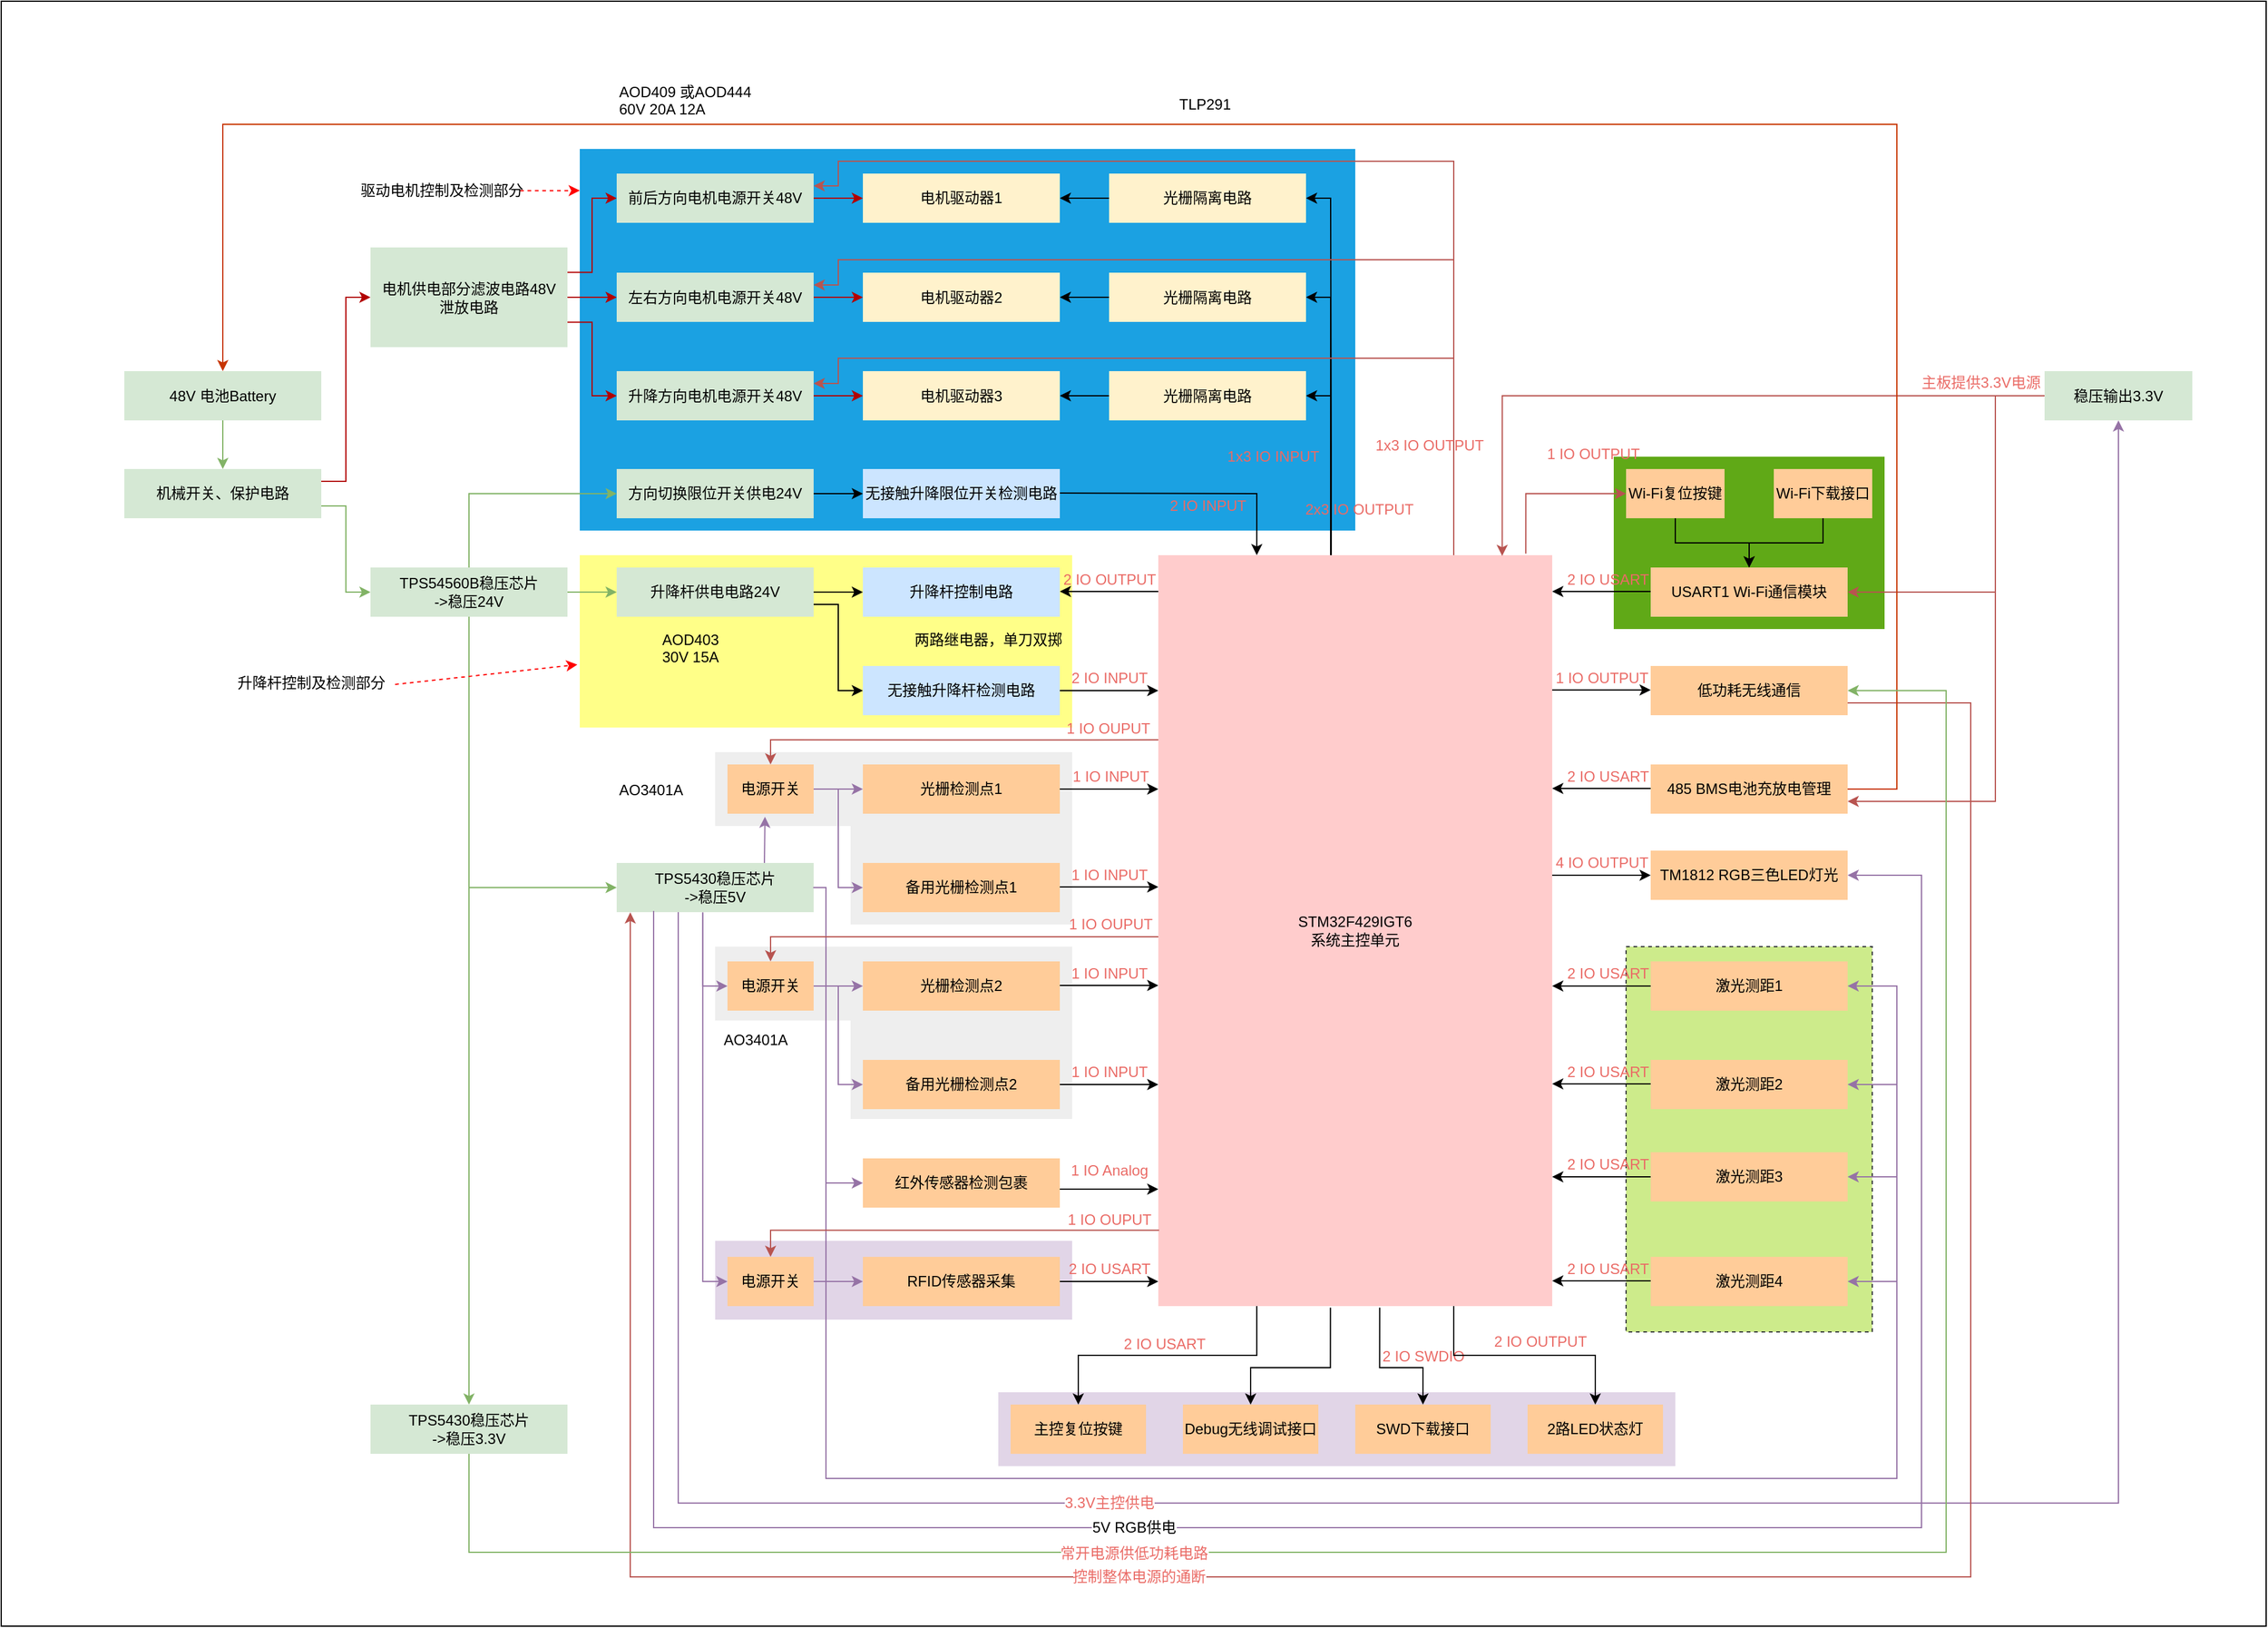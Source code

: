 <mxfile version="12.0.2" type="github" pages="1"><diagram id="swLJGi5v2HPjv_KgUqqM" name="第 1 页"><mxGraphModel dx="705" dy="398" grid="1" gridSize="10" guides="1" tooltips="1" connect="1" arrows="1" fold="1" page="1" pageScale="1" pageWidth="1169" pageHeight="827" math="0" shadow="0"><root><mxCell id="0"/><mxCell id="1" parent="0"/><mxCell id="vf1QiRnuAGm-zRcxdBqG-1" value="" style="rounded=0;whiteSpace=wrap;html=1;fillColor=none;" parent="1" vertex="1"><mxGeometry x="240" y="200" width="1840" height="1320" as="geometry"/></mxCell><mxCell id="vAtyXtitnbN9AJRjqvqJ-345" value="" style="rounded=0;whiteSpace=wrap;html=1;shadow=0;fillColor=#60a917;strokeColor=none;fontColor=#ffffff;" parent="1" vertex="1"><mxGeometry x="1550" y="570" width="220" height="140" as="geometry"/></mxCell><mxCell id="vAtyXtitnbN9AJRjqvqJ-344" value="" style="rounded=0;whiteSpace=wrap;html=1;strokeColor=none;strokeWidth=1;fillColor=#e1d5e7;align=left;noLabel=1;dashed=1;" parent="1" vertex="1"><mxGeometry x="820" y="1207" width="290" height="64" as="geometry"/></mxCell><mxCell id="vAtyXtitnbN9AJRjqvqJ-342" value="" style="rounded=0;whiteSpace=wrap;html=1;strokeColor=none;strokeWidth=1;fillColor=#eeeeee;align=left;noLabel=1;dashed=1;" parent="1" vertex="1"><mxGeometry x="820" y="968" width="180" height="60" as="geometry"/></mxCell><mxCell id="vAtyXtitnbN9AJRjqvqJ-343" value="" style="rounded=0;whiteSpace=wrap;html=1;strokeColor=none;strokeWidth=1;fillColor=#eeeeee;align=left;noLabel=1;dashed=1;" parent="1" vertex="1"><mxGeometry x="930" y="968" width="180" height="140" as="geometry"/></mxCell><mxCell id="vAtyXtitnbN9AJRjqvqJ-341" value="" style="rounded=0;whiteSpace=wrap;html=1;strokeColor=none;strokeWidth=1;fillColor=#eeeeee;align=left;noLabel=1;dashed=1;" parent="1" vertex="1"><mxGeometry x="820" y="810" width="180" height="60" as="geometry"/></mxCell><mxCell id="vAtyXtitnbN9AJRjqvqJ-336" value="" style="rounded=0;whiteSpace=wrap;html=1;strokeColor=none;strokeWidth=1;fillColor=#e1d5e7;align=left;noLabel=1;dashed=1;" parent="1" vertex="1"><mxGeometry x="1050" y="1330" width="550" height="60" as="geometry"/></mxCell><mxCell id="vAtyXtitnbN9AJRjqvqJ-335" value="" style="rounded=0;whiteSpace=wrap;html=1;strokeColor=none;strokeWidth=1;fillColor=#eeeeee;align=left;noLabel=1;dashed=1;" parent="1" vertex="1"><mxGeometry x="930" y="810" width="180" height="140" as="geometry"/></mxCell><mxCell id="vAtyXtitnbN9AJRjqvqJ-334" value="" style="rounded=0;whiteSpace=wrap;html=1;strokeColor=#36393d;strokeWidth=1;fillColor=#cdeb8b;align=left;noLabel=1;dashed=1;" parent="1" vertex="1"><mxGeometry x="1560" y="968" width="200" height="313" as="geometry"/></mxCell><mxCell id="vAtyXtitnbN9AJRjqvqJ-220" value="" style="rounded=0;whiteSpace=wrap;html=1;dashed=1;strokeColor=none;strokeWidth=1;fillColor=#1ba1e2;align=left;fontColor=#ffffff;" parent="1" vertex="1"><mxGeometry x="710" y="320" width="630" height="310" as="geometry"/></mxCell><mxCell id="vAtyXtitnbN9AJRjqvqJ-217" value="" style="rounded=0;whiteSpace=wrap;html=1;strokeColor=none;strokeWidth=1;fillColor=#ffff88;align=left;noLabel=1;dashed=1;" parent="1" vertex="1"><mxGeometry x="710" y="650" width="400" height="140" as="geometry"/></mxCell><mxCell id="vAtyXtitnbN9AJRjqvqJ-133" value="" style="edgeStyle=orthogonalEdgeStyle;rounded=0;orthogonalLoop=1;jettySize=auto;html=1;exitX=0.5;exitY=0;exitDx=0;exitDy=0;fillColor=#d5e8d4;strokeColor=#82b366;" parent="1" source="vAtyXtitnbN9AJRjqvqJ-2" target="vAtyXtitnbN9AJRjqvqJ-128" edge="1"><mxGeometry relative="1" as="geometry"><Array as="points"><mxPoint x="620" y="600"/></Array></mxGeometry></mxCell><mxCell id="vAtyXtitnbN9AJRjqvqJ-144" style="edgeStyle=orthogonalEdgeStyle;rounded=0;orthogonalLoop=1;jettySize=auto;html=1;exitX=0.5;exitY=1;exitDx=0;exitDy=0;entryX=0;entryY=0.5;entryDx=0;entryDy=0;fillColor=#d5e8d4;strokeColor=#82b366;" parent="1" source="vAtyXtitnbN9AJRjqvqJ-2" target="vAtyXtitnbN9AJRjqvqJ-114" edge="1"><mxGeometry relative="1" as="geometry"/></mxCell><mxCell id="vAtyXtitnbN9AJRjqvqJ-145" value="" style="edgeStyle=orthogonalEdgeStyle;rounded=0;orthogonalLoop=1;jettySize=auto;html=1;fillColor=#d5e8d4;strokeColor=#82b366;" parent="1" source="vAtyXtitnbN9AJRjqvqJ-2" target="vAtyXtitnbN9AJRjqvqJ-137" edge="1"><mxGeometry relative="1" as="geometry"/></mxCell><mxCell id="vAtyXtitnbN9AJRjqvqJ-288" style="edgeStyle=orthogonalEdgeStyle;rounded=0;orthogonalLoop=1;jettySize=auto;html=1;exitX=0.5;exitY=1;exitDx=0;exitDy=0;entryX=0.5;entryY=0;entryDx=0;entryDy=0;strokeColor=#82b366;fontColor=#EA6B66;fillColor=#d5e8d4;" parent="1" source="vAtyXtitnbN9AJRjqvqJ-2" target="vAtyXtitnbN9AJRjqvqJ-287" edge="1"><mxGeometry relative="1" as="geometry"/></mxCell><mxCell id="vAtyXtitnbN9AJRjqvqJ-2" value="TPS54560B稳压芯片&lt;br&gt;-&amp;gt;稳压24V" style="rounded=0;whiteSpace=wrap;html=1;shadow=0;fillColor=#d5e8d4;strokeColor=none;" parent="1" vertex="1"><mxGeometry x="540" y="660" width="160" height="40" as="geometry"/></mxCell><mxCell id="vAtyXtitnbN9AJRjqvqJ-177" style="edgeStyle=orthogonalEdgeStyle;rounded=0;orthogonalLoop=1;jettySize=auto;html=1;entryX=1;entryY=0.5;entryDx=0;entryDy=0;" parent="1" source="vAtyXtitnbN9AJRjqvqJ-3" target="vAtyXtitnbN9AJRjqvqJ-169" edge="1"><mxGeometry relative="1" as="geometry"><Array as="points"><mxPoint x="1320" y="521"/></Array></mxGeometry></mxCell><mxCell id="vAtyXtitnbN9AJRjqvqJ-179" style="edgeStyle=orthogonalEdgeStyle;rounded=0;orthogonalLoop=1;jettySize=auto;html=1;entryX=1;entryY=0.5;entryDx=0;entryDy=0;" parent="1" source="vAtyXtitnbN9AJRjqvqJ-3" target="vAtyXtitnbN9AJRjqvqJ-168" edge="1"><mxGeometry relative="1" as="geometry"><Array as="points"><mxPoint x="1320" y="441"/></Array></mxGeometry></mxCell><mxCell id="vAtyXtitnbN9AJRjqvqJ-180" style="edgeStyle=orthogonalEdgeStyle;rounded=0;orthogonalLoop=1;jettySize=auto;html=1;exitX=0.439;exitY=0.001;exitDx=0;exitDy=0;entryX=1;entryY=0.5;entryDx=0;entryDy=0;exitPerimeter=0;" parent="1" source="vAtyXtitnbN9AJRjqvqJ-3" target="vAtyXtitnbN9AJRjqvqJ-167" edge="1"><mxGeometry relative="1" as="geometry"><Array as="points"><mxPoint x="1320" y="580"/><mxPoint x="1320" y="360"/></Array></mxGeometry></mxCell><mxCell id="vAtyXtitnbN9AJRjqvqJ-227" value="2x3 IO OUTPUT" style="text;resizable=0;points=[];align=center;verticalAlign=middle;labelBackgroundColor=none;fontColor=#EA6B66;html=1;" parent="vAtyXtitnbN9AJRjqvqJ-180" vertex="1" connectable="0"><mxGeometry x="-0.546" y="63" relative="1" as="geometry"><mxPoint x="22.5" y="-30" as="offset"/></mxGeometry></mxCell><mxCell id="vAtyXtitnbN9AJRjqvqJ-242" style="edgeStyle=orthogonalEdgeStyle;rounded=0;orthogonalLoop=1;jettySize=auto;html=1;exitX=0.75;exitY=0;exitDx=0;exitDy=0;entryX=1;entryY=0.25;entryDx=0;entryDy=0;strokeColor=#b85450;fontColor=#EA6B66;fillColor=#f8cecc;" parent="1" source="vAtyXtitnbN9AJRjqvqJ-3" target="vAtyXtitnbN9AJRjqvqJ-120" edge="1"><mxGeometry relative="1" as="geometry"><Array as="points"><mxPoint x="1420" y="490"/><mxPoint x="920" y="490"/><mxPoint x="920" y="511"/></Array></mxGeometry></mxCell><mxCell id="vAtyXtitnbN9AJRjqvqJ-243" style="edgeStyle=orthogonalEdgeStyle;rounded=0;orthogonalLoop=1;jettySize=auto;html=1;exitX=0.75;exitY=0;exitDx=0;exitDy=0;entryX=1;entryY=0.25;entryDx=0;entryDy=0;strokeColor=#b85450;fontColor=#EA6B66;fillColor=#f8cecc;" parent="1" source="vAtyXtitnbN9AJRjqvqJ-3" target="vAtyXtitnbN9AJRjqvqJ-122" edge="1"><mxGeometry relative="1" as="geometry"><Array as="points"><mxPoint x="1420" y="410"/><mxPoint x="920" y="410"/><mxPoint x="920" y="431"/></Array></mxGeometry></mxCell><mxCell id="vAtyXtitnbN9AJRjqvqJ-244" style="edgeStyle=orthogonalEdgeStyle;rounded=0;orthogonalLoop=1;jettySize=auto;html=1;exitX=0.75;exitY=0;exitDx=0;exitDy=0;entryX=1;entryY=0.25;entryDx=0;entryDy=0;strokeColor=#b85450;fontColor=#EA6B66;fillColor=#f8cecc;" parent="1" source="vAtyXtitnbN9AJRjqvqJ-3" target="vAtyXtitnbN9AJRjqvqJ-123" edge="1"><mxGeometry relative="1" as="geometry"><Array as="points"><mxPoint x="1420" y="330"/><mxPoint x="920" y="330"/><mxPoint x="920" y="350"/></Array></mxGeometry></mxCell><mxCell id="vAtyXtitnbN9AJRjqvqJ-245" value="1x3 IO OUTPUT" style="text;html=1;resizable=0;points=[];align=center;verticalAlign=middle;labelBackgroundColor=none;fontColor=#EA6B66;" parent="vAtyXtitnbN9AJRjqvqJ-244" vertex="1" connectable="0"><mxGeometry x="-0.852" y="1" relative="1" as="geometry"><mxPoint x="-19" y="-26" as="offset"/></mxGeometry></mxCell><mxCell id="vAtyXtitnbN9AJRjqvqJ-294" style="edgeStyle=orthogonalEdgeStyle;rounded=0;orthogonalLoop=1;jettySize=auto;html=1;exitX=0.25;exitY=1;exitDx=0;exitDy=0;strokeColor=#000000;fontColor=#EA6B66;" parent="1" source="vAtyXtitnbN9AJRjqvqJ-3" target="vAtyXtitnbN9AJRjqvqJ-281" edge="1"><mxGeometry relative="1" as="geometry"/></mxCell><mxCell id="vAtyXtitnbN9AJRjqvqJ-295" style="edgeStyle=orthogonalEdgeStyle;rounded=0;orthogonalLoop=1;jettySize=auto;html=1;exitX=0.437;exitY=1.002;exitDx=0;exitDy=0;entryX=0.5;entryY=0;entryDx=0;entryDy=0;strokeColor=#000000;fontColor=#EA6B66;exitPerimeter=0;" parent="1" source="vAtyXtitnbN9AJRjqvqJ-3" target="vAtyXtitnbN9AJRjqvqJ-282" edge="1"><mxGeometry relative="1" as="geometry"><Array as="points"><mxPoint x="1320" y="1310"/><mxPoint x="1255" y="1310"/></Array></mxGeometry></mxCell><mxCell id="vAtyXtitnbN9AJRjqvqJ-296" style="edgeStyle=orthogonalEdgeStyle;rounded=0;orthogonalLoop=1;jettySize=auto;html=1;entryX=0.5;entryY=0;entryDx=0;entryDy=0;strokeColor=#000000;fontColor=#EA6B66;exitX=0.562;exitY=1.002;exitDx=0;exitDy=0;exitPerimeter=0;" parent="1" source="vAtyXtitnbN9AJRjqvqJ-3" target="vAtyXtitnbN9AJRjqvqJ-280" edge="1"><mxGeometry relative="1" as="geometry"><mxPoint x="1340" y="1260" as="sourcePoint"/><Array as="points"><mxPoint x="1360" y="1310"/><mxPoint x="1395" y="1310"/></Array></mxGeometry></mxCell><mxCell id="vAtyXtitnbN9AJRjqvqJ-338" value="2 IO SWDIO" style="text;html=1;resizable=0;points=[];align=center;verticalAlign=middle;labelBackgroundColor=none;fontColor=#EA6B66;" parent="vAtyXtitnbN9AJRjqvqJ-296" vertex="1" connectable="0"><mxGeometry x="-0.606" y="15" relative="1" as="geometry"><mxPoint x="20" y="17.5" as="offset"/></mxGeometry></mxCell><mxCell id="vAtyXtitnbN9AJRjqvqJ-346" style="edgeStyle=orthogonalEdgeStyle;rounded=0;orthogonalLoop=1;jettySize=auto;html=1;exitX=0.933;exitY=-0.002;exitDx=0;exitDy=0;entryX=0;entryY=0.5;entryDx=0;entryDy=0;strokeColor=#B85450;fontColor=#EA6B66;exitPerimeter=0;" parent="1" source="vAtyXtitnbN9AJRjqvqJ-3" target="vAtyXtitnbN9AJRjqvqJ-283" edge="1"><mxGeometry relative="1" as="geometry"><Array as="points"><mxPoint x="1478" y="600"/></Array></mxGeometry></mxCell><mxCell id="vAtyXtitnbN9AJRjqvqJ-347" value="1 IO OUTPUT" style="text;html=1;resizable=0;points=[];align=center;verticalAlign=middle;labelBackgroundColor=none;fontColor=#EA6B66;" parent="vAtyXtitnbN9AJRjqvqJ-346" vertex="1" connectable="0"><mxGeometry x="-0.253" y="-23" relative="1" as="geometry"><mxPoint x="31.5" y="-33" as="offset"/></mxGeometry></mxCell><mxCell id="NJfnRs9i10rJ8kWKy58w-4" style="edgeStyle=orthogonalEdgeStyle;rounded=0;orthogonalLoop=1;jettySize=auto;html=1;exitX=0.75;exitY=1;exitDx=0;exitDy=0;" edge="1" parent="1" source="vAtyXtitnbN9AJRjqvqJ-3" target="NJfnRs9i10rJ8kWKy58w-3"><mxGeometry relative="1" as="geometry"/></mxCell><mxCell id="vAtyXtitnbN9AJRjqvqJ-3" value="STM32F429IGT6&lt;br&gt;系统主控单元" style="rounded=0;whiteSpace=wrap;html=1;shadow=0;fillColor=#ffcccc;strokeColor=none;" parent="1" vertex="1"><mxGeometry x="1180" y="650" width="320" height="610" as="geometry"/></mxCell><mxCell id="vAtyXtitnbN9AJRjqvqJ-118" style="edgeStyle=orthogonalEdgeStyle;rounded=0;orthogonalLoop=1;jettySize=auto;html=1;exitX=1;exitY=0.25;exitDx=0;exitDy=0;entryX=0;entryY=0.5;entryDx=0;entryDy=0;fillColor=#e51400;strokeColor=#B20000;" parent="1" source="vAtyXtitnbN9AJRjqvqJ-112" target="vAtyXtitnbN9AJRjqvqJ-116" edge="1"><mxGeometry relative="1" as="geometry"/></mxCell><mxCell id="vAtyXtitnbN9AJRjqvqJ-127" style="edgeStyle=orthogonalEdgeStyle;rounded=0;orthogonalLoop=1;jettySize=auto;html=1;exitX=1;exitY=0.75;exitDx=0;exitDy=0;entryX=0;entryY=0.5;entryDx=0;entryDy=0;fillColor=#d5e8d4;strokeColor=#82b366;" parent="1" source="vAtyXtitnbN9AJRjqvqJ-112" target="vAtyXtitnbN9AJRjqvqJ-2" edge="1"><mxGeometry relative="1" as="geometry"/></mxCell><mxCell id="vAtyXtitnbN9AJRjqvqJ-112" value="机械开关、保护电路" style="rounded=0;whiteSpace=wrap;html=1;shadow=0;fillColor=#d5e8d4;strokeColor=none;" parent="1" vertex="1"><mxGeometry x="340" y="580" width="160" height="40" as="geometry"/></mxCell><mxCell id="vAtyXtitnbN9AJRjqvqJ-298" style="edgeStyle=orthogonalEdgeStyle;rounded=0;orthogonalLoop=1;jettySize=auto;html=1;exitX=1;exitY=0.5;exitDx=0;exitDy=0;entryX=1;entryY=0.5;entryDx=0;entryDy=0;strokeColor=#9673a6;fontColor=#EA6B66;fillColor=#e1d5e7;" parent="1" source="vAtyXtitnbN9AJRjqvqJ-114" target="vAtyXtitnbN9AJRjqvqJ-254" edge="1"><mxGeometry relative="1" as="geometry"><Array as="points"><mxPoint x="910" y="920"/><mxPoint x="910" y="1400"/><mxPoint x="1780" y="1400"/><mxPoint x="1780" y="1000"/></Array></mxGeometry></mxCell><mxCell id="vAtyXtitnbN9AJRjqvqJ-299" style="edgeStyle=orthogonalEdgeStyle;rounded=0;orthogonalLoop=1;jettySize=auto;html=1;exitX=1;exitY=0.5;exitDx=0;exitDy=0;entryX=1;entryY=0.5;entryDx=0;entryDy=0;strokeColor=#9673a6;fontColor=#EA6B66;fillColor=#e1d5e7;" parent="1" source="vAtyXtitnbN9AJRjqvqJ-114" target="vAtyXtitnbN9AJRjqvqJ-255" edge="1"><mxGeometry relative="1" as="geometry"><Array as="points"><mxPoint x="910" y="920"/><mxPoint x="910" y="1400"/><mxPoint x="1780" y="1400"/><mxPoint x="1780" y="1080"/></Array></mxGeometry></mxCell><mxCell id="vAtyXtitnbN9AJRjqvqJ-300" style="edgeStyle=orthogonalEdgeStyle;rounded=0;orthogonalLoop=1;jettySize=auto;html=1;exitX=1;exitY=0.5;exitDx=0;exitDy=0;entryX=1;entryY=0.5;entryDx=0;entryDy=0;strokeColor=#9673a6;fontColor=#EA6B66;fillColor=#e1d5e7;" parent="1" source="vAtyXtitnbN9AJRjqvqJ-114" target="vAtyXtitnbN9AJRjqvqJ-256" edge="1"><mxGeometry relative="1" as="geometry"><Array as="points"><mxPoint x="910" y="920"/><mxPoint x="910" y="1400"/><mxPoint x="1780" y="1400"/><mxPoint x="1780" y="1155"/></Array></mxGeometry></mxCell><mxCell id="vAtyXtitnbN9AJRjqvqJ-301" style="edgeStyle=orthogonalEdgeStyle;rounded=0;orthogonalLoop=1;jettySize=auto;html=1;exitX=1;exitY=0.5;exitDx=0;exitDy=0;entryX=1;entryY=0.5;entryDx=0;entryDy=0;strokeColor=#9673a6;fontColor=#EA6B66;fillColor=#e1d5e7;" parent="1" source="vAtyXtitnbN9AJRjqvqJ-114" target="vAtyXtitnbN9AJRjqvqJ-257" edge="1"><mxGeometry relative="1" as="geometry"><Array as="points"><mxPoint x="910" y="920"/><mxPoint x="910" y="1400"/><mxPoint x="1780" y="1400"/><mxPoint x="1780" y="1240"/></Array></mxGeometry></mxCell><mxCell id="vAtyXtitnbN9AJRjqvqJ-307" style="edgeStyle=orthogonalEdgeStyle;rounded=0;orthogonalLoop=1;jettySize=auto;html=1;exitX=0.75;exitY=0;exitDx=0;exitDy=0;entryX=0.435;entryY=1.061;entryDx=0;entryDy=0;entryPerimeter=0;strokeColor=#9673a6;fontColor=#EA6B66;fillColor=#e1d5e7;" parent="1" source="vAtyXtitnbN9AJRjqvqJ-114" target="vAtyXtitnbN9AJRjqvqJ-306" edge="1"><mxGeometry relative="1" as="geometry"/></mxCell><mxCell id="vAtyXtitnbN9AJRjqvqJ-317" style="edgeStyle=orthogonalEdgeStyle;rounded=0;orthogonalLoop=1;jettySize=auto;html=1;exitX=0.437;exitY=1.015;exitDx=0;exitDy=0;entryX=0;entryY=0.5;entryDx=0;entryDy=0;strokeColor=#9673a6;fontColor=#EA6B66;exitPerimeter=0;fillColor=#e1d5e7;" parent="1" source="vAtyXtitnbN9AJRjqvqJ-114" target="vAtyXtitnbN9AJRjqvqJ-312" edge="1"><mxGeometry relative="1" as="geometry"><Array as="points"><mxPoint x="810" y="1000"/></Array></mxGeometry></mxCell><mxCell id="vAtyXtitnbN9AJRjqvqJ-318" style="edgeStyle=orthogonalEdgeStyle;rounded=0;orthogonalLoop=1;jettySize=auto;html=1;exitX=0.437;exitY=1.003;exitDx=0;exitDy=0;entryX=0;entryY=0.5;entryDx=0;entryDy=0;strokeColor=#9673a6;fontColor=#EA6B66;exitPerimeter=0;fillColor=#e1d5e7;" parent="1" source="vAtyXtitnbN9AJRjqvqJ-114" target="vAtyXtitnbN9AJRjqvqJ-303" edge="1"><mxGeometry relative="1" as="geometry"><Array as="points"><mxPoint x="810" y="1240"/></Array></mxGeometry></mxCell><mxCell id="vAtyXtitnbN9AJRjqvqJ-114" value="TPS5430稳压芯片&lt;br&gt;-&amp;gt;稳压5V" style="rounded=0;whiteSpace=wrap;html=1;shadow=0;fillColor=#d5e8d4;strokeColor=none;" parent="1" vertex="1"><mxGeometry x="740" y="900" width="160" height="40" as="geometry"/></mxCell><mxCell id="vAtyXtitnbN9AJRjqvqJ-124" value="" style="edgeStyle=orthogonalEdgeStyle;rounded=0;orthogonalLoop=1;jettySize=auto;html=1;fillColor=#e51400;strokeColor=#B20000;" parent="1" source="vAtyXtitnbN9AJRjqvqJ-116" target="vAtyXtitnbN9AJRjqvqJ-122" edge="1"><mxGeometry relative="1" as="geometry"/></mxCell><mxCell id="vAtyXtitnbN9AJRjqvqJ-125" style="edgeStyle=orthogonalEdgeStyle;rounded=0;orthogonalLoop=1;jettySize=auto;html=1;exitX=1;exitY=0.25;exitDx=0;exitDy=0;entryX=0;entryY=0.5;entryDx=0;entryDy=0;fillColor=#e51400;strokeColor=#B20000;" parent="1" source="vAtyXtitnbN9AJRjqvqJ-116" target="vAtyXtitnbN9AJRjqvqJ-123" edge="1"><mxGeometry relative="1" as="geometry"/></mxCell><mxCell id="vAtyXtitnbN9AJRjqvqJ-126" style="edgeStyle=orthogonalEdgeStyle;rounded=0;orthogonalLoop=1;jettySize=auto;html=1;exitX=1;exitY=0.75;exitDx=0;exitDy=0;entryX=0;entryY=0.5;entryDx=0;entryDy=0;fillColor=#e51400;strokeColor=#B20000;" parent="1" source="vAtyXtitnbN9AJRjqvqJ-116" target="vAtyXtitnbN9AJRjqvqJ-120" edge="1"><mxGeometry relative="1" as="geometry"/></mxCell><mxCell id="vAtyXtitnbN9AJRjqvqJ-116" value="电机供电部分滤波电路48V&lt;br&gt;泄放电路" style="rounded=0;whiteSpace=wrap;html=1;shadow=0;fillColor=#d5e8d4;strokeColor=none;" parent="1" vertex="1"><mxGeometry x="540" y="400" width="160" height="81" as="geometry"/></mxCell><mxCell id="vAtyXtitnbN9AJRjqvqJ-172" value="" style="edgeStyle=orthogonalEdgeStyle;rounded=0;orthogonalLoop=1;jettySize=auto;html=1;fillColor=#e51400;strokeColor=#B20000;" parent="1" source="vAtyXtitnbN9AJRjqvqJ-120" target="vAtyXtitnbN9AJRjqvqJ-152" edge="1"><mxGeometry relative="1" as="geometry"/></mxCell><mxCell id="vAtyXtitnbN9AJRjqvqJ-120" value="升降方向电机电源开关48V" style="rounded=0;whiteSpace=wrap;html=1;shadow=0;fillColor=#d5e8d4;strokeColor=none;" parent="1" vertex="1"><mxGeometry x="740" y="500.5" width="160" height="40" as="geometry"/></mxCell><mxCell id="vAtyXtitnbN9AJRjqvqJ-171" value="" style="edgeStyle=orthogonalEdgeStyle;rounded=0;orthogonalLoop=1;jettySize=auto;html=1;fillColor=#e51400;strokeColor=#B20000;" parent="1" source="vAtyXtitnbN9AJRjqvqJ-122" target="vAtyXtitnbN9AJRjqvqJ-151" edge="1"><mxGeometry relative="1" as="geometry"/></mxCell><mxCell id="vAtyXtitnbN9AJRjqvqJ-122" value="左右方向电机电源开关48V" style="rounded=0;whiteSpace=wrap;html=1;shadow=0;fillColor=#d5e8d4;strokeColor=none;" parent="1" vertex="1"><mxGeometry x="740" y="420.5" width="160" height="40" as="geometry"/></mxCell><mxCell id="vAtyXtitnbN9AJRjqvqJ-170" value="" style="edgeStyle=orthogonalEdgeStyle;rounded=0;orthogonalLoop=1;jettySize=auto;html=1;fillColor=#e51400;strokeColor=#B20000;" parent="1" source="vAtyXtitnbN9AJRjqvqJ-123" target="vAtyXtitnbN9AJRjqvqJ-150" edge="1"><mxGeometry relative="1" as="geometry"/></mxCell><mxCell id="vAtyXtitnbN9AJRjqvqJ-123" value="前后方向电机电源开关48V" style="rounded=0;whiteSpace=wrap;html=1;shadow=0;fillColor=#d5e8d4;strokeColor=none;" parent="1" vertex="1"><mxGeometry x="740" y="340" width="160" height="40" as="geometry"/></mxCell><mxCell id="vAtyXtitnbN9AJRjqvqJ-156" value="" style="edgeStyle=orthogonalEdgeStyle;rounded=0;orthogonalLoop=1;jettySize=auto;html=1;" parent="1" source="vAtyXtitnbN9AJRjqvqJ-128" target="vAtyXtitnbN9AJRjqvqJ-134" edge="1"><mxGeometry relative="1" as="geometry"/></mxCell><mxCell id="vAtyXtitnbN9AJRjqvqJ-128" value="方向切换限位开关供电24V" style="rounded=0;whiteSpace=wrap;html=1;shadow=0;fillColor=#d5e8d4;strokeColor=none;" parent="1" vertex="1"><mxGeometry x="740" y="580" width="160" height="40" as="geometry"/></mxCell><mxCell id="vAtyXtitnbN9AJRjqvqJ-134" value="&lt;span style=&quot;white-space: normal&quot;&gt;无接触升降限位开关检测电路&lt;/span&gt;" style="rounded=0;whiteSpace=wrap;html=1;shadow=0;fillColor=#cce5ff;strokeColor=none;" parent="1" vertex="1"><mxGeometry x="940" y="580" width="160" height="40" as="geometry"/></mxCell><mxCell id="vAtyXtitnbN9AJRjqvqJ-140" value="" style="edgeStyle=orthogonalEdgeStyle;rounded=0;orthogonalLoop=1;jettySize=auto;html=1;" parent="1" source="vAtyXtitnbN9AJRjqvqJ-137" target="vAtyXtitnbN9AJRjqvqJ-139" edge="1"><mxGeometry relative="1" as="geometry"/></mxCell><mxCell id="vAtyXtitnbN9AJRjqvqJ-137" value="升降杆供电电路24V" style="rounded=0;whiteSpace=wrap;html=1;shadow=0;fillColor=#d5e8d4;strokeColor=none;" parent="1" vertex="1"><mxGeometry x="740" y="660" width="160" height="40" as="geometry"/></mxCell><mxCell id="vAtyXtitnbN9AJRjqvqJ-139" value="升降杆控制电路" style="rounded=0;whiteSpace=wrap;html=1;shadow=0;fillColor=#cce5ff;strokeColor=none;" parent="1" vertex="1"><mxGeometry x="940" y="660" width="160" height="40" as="geometry"/></mxCell><mxCell id="vAtyXtitnbN9AJRjqvqJ-226" style="edgeStyle=orthogonalEdgeStyle;rounded=0;orthogonalLoop=1;jettySize=auto;html=1;entryX=0.5;entryY=1;entryDx=0;entryDy=0;strokeColor=#9673a6;fontColor=none;fillColor=#e1d5e7;" parent="1" target="vAtyXtitnbN9AJRjqvqJ-225" edge="1"><mxGeometry relative="1" as="geometry"><mxPoint x="790" y="940" as="sourcePoint"/><Array as="points"><mxPoint x="790" y="940"/><mxPoint x="790" y="1420"/><mxPoint x="1960" y="1420"/></Array></mxGeometry></mxCell><mxCell id="vAtyXtitnbN9AJRjqvqJ-340" value="3.3V主控供电" style="text;html=1;resizable=0;points=[];align=center;verticalAlign=middle;labelBackgroundColor=#ffffff;fontColor=#EA6B66;" parent="vAtyXtitnbN9AJRjqvqJ-226" vertex="1" connectable="0"><mxGeometry x="-0.315" y="-2" relative="1" as="geometry"><mxPoint x="-36.5" y="-2" as="offset"/></mxGeometry></mxCell><mxCell id="vAtyXtitnbN9AJRjqvqJ-259" style="edgeStyle=orthogonalEdgeStyle;rounded=0;orthogonalLoop=1;jettySize=auto;html=1;exitX=1;exitY=0.5;exitDx=0;exitDy=0;entryX=0;entryY=0.5;entryDx=0;entryDy=0;strokeColor=#9673a6;fontColor=#EA6B66;fillColor=#e1d5e7;" parent="1" target="vAtyXtitnbN9AJRjqvqJ-247" edge="1"><mxGeometry relative="1" as="geometry"><mxPoint x="899.667" y="920" as="sourcePoint"/><Array as="points"><mxPoint x="910" y="920"/><mxPoint x="910" y="1160"/></Array></mxGeometry></mxCell><mxCell id="vAtyXtitnbN9AJRjqvqJ-150" value="电机驱动器1" style="rounded=0;whiteSpace=wrap;html=1;shadow=0;fillColor=#fff2cc;strokeColor=none;" parent="1" vertex="1"><mxGeometry x="940" y="340.0" width="160" height="40" as="geometry"/></mxCell><mxCell id="vAtyXtitnbN9AJRjqvqJ-151" value="电机驱动器2" style="rounded=0;whiteSpace=wrap;html=1;shadow=0;fillColor=#fff2cc;strokeColor=none;" parent="1" vertex="1"><mxGeometry x="940" y="420.5" width="160" height="40" as="geometry"/></mxCell><mxCell id="vAtyXtitnbN9AJRjqvqJ-152" value="电机驱动器3" style="rounded=0;whiteSpace=wrap;html=1;shadow=0;fillColor=#fff2cc;strokeColor=none;" parent="1" vertex="1"><mxGeometry x="940" y="500.5" width="160" height="40" as="geometry"/></mxCell><mxCell id="vAtyXtitnbN9AJRjqvqJ-157" value="光栅检测点1" style="rounded=0;whiteSpace=wrap;html=1;shadow=0;fillColor=#ffcc99;strokeColor=none;" parent="1" vertex="1"><mxGeometry x="940" y="820" width="160" height="40" as="geometry"/></mxCell><mxCell id="vAtyXtitnbN9AJRjqvqJ-158" value="&lt;span style=&quot;white-space: normal&quot;&gt;备用光栅检测点1&lt;/span&gt;" style="rounded=0;whiteSpace=wrap;html=1;shadow=0;fillColor=#ffcc99;strokeColor=none;" parent="1" vertex="1"><mxGeometry x="940" y="900" width="160" height="40" as="geometry"/></mxCell><mxCell id="vAtyXtitnbN9AJRjqvqJ-160" value="光栅检测点2" style="rounded=0;whiteSpace=wrap;html=1;shadow=0;fillColor=#ffcc99;strokeColor=none;" parent="1" vertex="1"><mxGeometry x="940" y="980" width="160" height="40" as="geometry"/></mxCell><mxCell id="vAtyXtitnbN9AJRjqvqJ-161" value="备用光栅检测点2" style="rounded=0;whiteSpace=wrap;html=1;shadow=0;fillColor=#ffcc99;strokeColor=none;" parent="1" vertex="1"><mxGeometry x="940" y="1060" width="160" height="40" as="geometry"/></mxCell><mxCell id="vAtyXtitnbN9AJRjqvqJ-174" value="" style="edgeStyle=orthogonalEdgeStyle;rounded=0;orthogonalLoop=1;jettySize=auto;html=1;" parent="1" source="vAtyXtitnbN9AJRjqvqJ-167" target="vAtyXtitnbN9AJRjqvqJ-150" edge="1"><mxGeometry relative="1" as="geometry"/></mxCell><mxCell id="vAtyXtitnbN9AJRjqvqJ-167" value="光栅隔离电路" style="rounded=0;whiteSpace=wrap;html=1;shadow=0;fillColor=#fff2cc;strokeColor=none;" parent="1" vertex="1"><mxGeometry x="1140" y="340" width="160" height="40" as="geometry"/></mxCell><mxCell id="vAtyXtitnbN9AJRjqvqJ-175" value="" style="edgeStyle=orthogonalEdgeStyle;rounded=0;orthogonalLoop=1;jettySize=auto;html=1;" parent="1" source="vAtyXtitnbN9AJRjqvqJ-168" target="vAtyXtitnbN9AJRjqvqJ-151" edge="1"><mxGeometry relative="1" as="geometry"/></mxCell><mxCell id="vAtyXtitnbN9AJRjqvqJ-168" value="光栅隔离电路" style="rounded=0;whiteSpace=wrap;html=1;shadow=0;fillColor=#fff2cc;strokeColor=none;" parent="1" vertex="1"><mxGeometry x="1140" y="420.5" width="160" height="40" as="geometry"/></mxCell><mxCell id="vAtyXtitnbN9AJRjqvqJ-176" value="" style="edgeStyle=orthogonalEdgeStyle;rounded=0;orthogonalLoop=1;jettySize=auto;html=1;" parent="1" source="vAtyXtitnbN9AJRjqvqJ-169" target="vAtyXtitnbN9AJRjqvqJ-152" edge="1"><mxGeometry relative="1" as="geometry"/></mxCell><mxCell id="vAtyXtitnbN9AJRjqvqJ-169" value="光栅隔离电路" style="rounded=0;whiteSpace=wrap;html=1;shadow=0;fillColor=#fff2cc;strokeColor=none;" parent="1" vertex="1"><mxGeometry x="1140" y="500.5" width="160" height="40" as="geometry"/></mxCell><mxCell id="vAtyXtitnbN9AJRjqvqJ-187" style="edgeStyle=orthogonalEdgeStyle;rounded=0;orthogonalLoop=1;jettySize=auto;html=1;exitX=0;exitY=0.313;exitDx=0;exitDy=0;entryX=1;entryY=0.5;entryDx=0;entryDy=0;exitPerimeter=0;" parent="1" edge="1"><mxGeometry relative="1" as="geometry"><mxPoint x="1100" y="760" as="sourcePoint"/><mxPoint x="1180" y="760" as="targetPoint"/></mxGeometry></mxCell><mxCell id="vAtyXtitnbN9AJRjqvqJ-231" value="2 IO INPUT" style="text;html=1;resizable=0;points=[];align=center;verticalAlign=middle;labelBackgroundColor=none;fontColor=#EA6B66;" parent="vAtyXtitnbN9AJRjqvqJ-187" vertex="1" connectable="0"><mxGeometry x="-0.09" y="-1" relative="1" as="geometry"><mxPoint x="3.276" y="-11" as="offset"/></mxGeometry></mxCell><mxCell id="vAtyXtitnbN9AJRjqvqJ-188" style="edgeStyle=orthogonalEdgeStyle;rounded=0;orthogonalLoop=1;jettySize=auto;html=1;exitX=0;exitY=0.313;exitDx=0;exitDy=0;entryX=1;entryY=0.5;entryDx=0;entryDy=0;exitPerimeter=0;" parent="1" edge="1"><mxGeometry relative="1" as="geometry"><mxPoint x="1100" y="840" as="sourcePoint"/><mxPoint x="1180" y="840" as="targetPoint"/></mxGeometry></mxCell><mxCell id="vAtyXtitnbN9AJRjqvqJ-232" value="1 IO INPUT" style="text;html=1;resizable=0;points=[];align=center;verticalAlign=middle;labelBackgroundColor=none;fontColor=#EA6B66;" parent="vAtyXtitnbN9AJRjqvqJ-188" vertex="1" connectable="0"><mxGeometry x="-0.34" y="1" relative="1" as="geometry"><mxPoint x="13.793" y="-9" as="offset"/></mxGeometry></mxCell><mxCell id="vAtyXtitnbN9AJRjqvqJ-191" style="edgeStyle=orthogonalEdgeStyle;rounded=0;orthogonalLoop=1;jettySize=auto;html=1;exitX=0;exitY=0.313;exitDx=0;exitDy=0;entryX=1;entryY=0.5;entryDx=0;entryDy=0;exitPerimeter=0;" parent="1" edge="1"><mxGeometry relative="1" as="geometry"><mxPoint x="1180" y="679.5" as="sourcePoint"/><mxPoint x="1100" y="679.5" as="targetPoint"/></mxGeometry></mxCell><mxCell id="vAtyXtitnbN9AJRjqvqJ-230" value="2 IO OUTPUT" style="text;html=1;resizable=0;points=[];align=center;verticalAlign=middle;labelBackgroundColor=none;fontColor=#EA6B66;" parent="vAtyXtitnbN9AJRjqvqJ-191" vertex="1" connectable="0"><mxGeometry x="0.123" relative="1" as="geometry"><mxPoint x="4.665" y="-9.5" as="offset"/></mxGeometry></mxCell><mxCell id="vAtyXtitnbN9AJRjqvqJ-192" style="edgeStyle=orthogonalEdgeStyle;rounded=0;orthogonalLoop=1;jettySize=auto;html=1;exitX=0;exitY=0.313;exitDx=0;exitDy=0;entryX=0.25;entryY=0;entryDx=0;entryDy=0;exitPerimeter=0;" parent="1" target="vAtyXtitnbN9AJRjqvqJ-3" edge="1"><mxGeometry relative="1" as="geometry"><mxPoint x="1100" y="599.5" as="sourcePoint"/><mxPoint x="1180" y="599.5" as="targetPoint"/></mxGeometry></mxCell><mxCell id="vAtyXtitnbN9AJRjqvqJ-228" value="2 IO INPUT" style="text;html=1;resizable=0;points=[];align=center;verticalAlign=middle;labelBackgroundColor=none;fontColor=#EA6B66;" parent="vAtyXtitnbN9AJRjqvqJ-192" vertex="1" connectable="0"><mxGeometry x="0.897" relative="1" as="geometry"><mxPoint x="-40" y="-29" as="offset"/></mxGeometry></mxCell><mxCell id="vAtyXtitnbN9AJRjqvqJ-193" style="edgeStyle=orthogonalEdgeStyle;rounded=0;orthogonalLoop=1;jettySize=auto;html=1;exitX=0;exitY=0.313;exitDx=0;exitDy=0;entryX=1;entryY=0.5;entryDx=0;entryDy=0;exitPerimeter=0;" parent="1" edge="1"><mxGeometry relative="1" as="geometry"><mxPoint x="1100" y="919.5" as="sourcePoint"/><mxPoint x="1180" y="919.5" as="targetPoint"/></mxGeometry></mxCell><mxCell id="vAtyXtitnbN9AJRjqvqJ-233" value="1 IO INPUT" style="text;html=1;resizable=0;points=[];align=center;verticalAlign=middle;labelBackgroundColor=none;fontColor=#EA6B66;" parent="vAtyXtitnbN9AJRjqvqJ-193" vertex="1" connectable="0"><mxGeometry x="-0.11" y="2" relative="1" as="geometry"><mxPoint x="4.138" y="-7.5" as="offset"/></mxGeometry></mxCell><mxCell id="vAtyXtitnbN9AJRjqvqJ-194" style="edgeStyle=orthogonalEdgeStyle;rounded=0;orthogonalLoop=1;jettySize=auto;html=1;exitX=0;exitY=0.313;exitDx=0;exitDy=0;entryX=1;entryY=0.5;entryDx=0;entryDy=0;exitPerimeter=0;" parent="1" edge="1"><mxGeometry relative="1" as="geometry"><mxPoint x="1100" y="999.5" as="sourcePoint"/><mxPoint x="1180" y="999.5" as="targetPoint"/></mxGeometry></mxCell><mxCell id="vAtyXtitnbN9AJRjqvqJ-339" value="&lt;span style=&quot;&quot;&gt;1 IO INPUT&lt;/span&gt;" style="text;html=1;resizable=0;points=[];align=center;verticalAlign=middle;labelBackgroundColor=none;fontColor=#EA6B66;" parent="vAtyXtitnbN9AJRjqvqJ-194" vertex="1" connectable="0"><mxGeometry x="-0.29" y="1" relative="1" as="geometry"><mxPoint x="11.5" y="-8.5" as="offset"/></mxGeometry></mxCell><mxCell id="vAtyXtitnbN9AJRjqvqJ-199" value="" style="edgeStyle=orthogonalEdgeStyle;rounded=0;orthogonalLoop=1;jettySize=auto;html=1;exitX=1;exitY=0.75;exitDx=0;exitDy=0;entryX=0;entryY=0.5;entryDx=0;entryDy=0;" parent="1" source="vAtyXtitnbN9AJRjqvqJ-137" target="vAtyXtitnbN9AJRjqvqJ-201" edge="1"><mxGeometry relative="1" as="geometry"><mxPoint x="900" y="760" as="sourcePoint"/></mxGeometry></mxCell><mxCell id="vAtyXtitnbN9AJRjqvqJ-201" value="无接触升降杆检测电路" style="rounded=0;whiteSpace=wrap;html=1;shadow=0;fillColor=#cce5ff;strokeColor=none;" parent="1" vertex="1"><mxGeometry x="940" y="740" width="160" height="40" as="geometry"/></mxCell><mxCell id="vAtyXtitnbN9AJRjqvqJ-218" value="升降杆控制及检测部分" style="text;html=1;" parent="1" vertex="1"><mxGeometry x="430" y="740" width="130" height="30" as="geometry"/></mxCell><mxCell id="vAtyXtitnbN9AJRjqvqJ-219" value="" style="endArrow=classic;html=1;fontColor=none;entryX=-0.005;entryY=0.635;entryDx=0;entryDy=0;entryPerimeter=0;exitX=1;exitY=0.5;exitDx=0;exitDy=0;dashed=1;strokeColor=#FF0000;" parent="1" source="vAtyXtitnbN9AJRjqvqJ-218" target="vAtyXtitnbN9AJRjqvqJ-217" edge="1"><mxGeometry width="50" height="50" relative="1" as="geometry"><mxPoint x="570" y="800" as="sourcePoint"/><mxPoint x="620" y="750" as="targetPoint"/></mxGeometry></mxCell><mxCell id="vAtyXtitnbN9AJRjqvqJ-223" style="edgeStyle=orthogonalEdgeStyle;rounded=0;orthogonalLoop=1;jettySize=auto;html=1;entryX=0;entryY=0.109;entryDx=0;entryDy=0;entryPerimeter=0;dashed=1;strokeColor=#FF0000;fontColor=none;exitX=1.012;exitY=0.464;exitDx=0;exitDy=0;exitPerimeter=0;" parent="1" source="vAtyXtitnbN9AJRjqvqJ-221" target="vAtyXtitnbN9AJRjqvqJ-220" edge="1"><mxGeometry relative="1" as="geometry"><Array as="points"><mxPoint x="685" y="354"/></Array></mxGeometry></mxCell><mxCell id="vAtyXtitnbN9AJRjqvqJ-221" value="驱动电机控制及检测部分" style="text;html=1;" parent="1" vertex="1"><mxGeometry x="530" y="340" width="130" height="30" as="geometry"/></mxCell><mxCell id="vAtyXtitnbN9AJRjqvqJ-222" style="edgeStyle=orthogonalEdgeStyle;rounded=0;orthogonalLoop=1;jettySize=auto;html=1;exitX=0;exitY=0.313;exitDx=0;exitDy=0;entryX=1;entryY=0.5;entryDx=0;entryDy=0;exitPerimeter=0;" parent="1" edge="1"><mxGeometry relative="1" as="geometry"><mxPoint x="1100" y="1080" as="sourcePoint"/><mxPoint x="1180" y="1080" as="targetPoint"/></mxGeometry></mxCell><mxCell id="vAtyXtitnbN9AJRjqvqJ-235" value="1 IO INPUT" style="text;html=1;resizable=0;points=[];align=center;verticalAlign=middle;labelBackgroundColor=none;fontColor=#EA6B66;" parent="vAtyXtitnbN9AJRjqvqJ-222" vertex="1" connectable="0"><mxGeometry x="-0.188" relative="1" as="geometry"><mxPoint x="7.586" y="-10" as="offset"/></mxGeometry></mxCell><mxCell id="vAtyXtitnbN9AJRjqvqJ-330" style="edgeStyle=orthogonalEdgeStyle;rounded=0;orthogonalLoop=1;jettySize=auto;html=1;exitX=0;exitY=0.5;exitDx=0;exitDy=0;entryX=0.873;entryY=0.001;entryDx=0;entryDy=0;entryPerimeter=0;strokeColor=#B85450;fontColor=#EA6B66;" parent="1" source="vAtyXtitnbN9AJRjqvqJ-225" target="vAtyXtitnbN9AJRjqvqJ-3" edge="1"><mxGeometry relative="1" as="geometry"/></mxCell><mxCell id="vAtyXtitnbN9AJRjqvqJ-333" value="主板提供3.3V电源" style="text;html=1;resizable=0;points=[];align=center;verticalAlign=middle;labelBackgroundColor=none;fontColor=#EA6B66;" parent="vAtyXtitnbN9AJRjqvqJ-330" vertex="1" connectable="0"><mxGeometry x="-0.781" y="-1" relative="1" as="geometry"><mxPoint x="10.5" y="-9.5" as="offset"/></mxGeometry></mxCell><mxCell id="vAtyXtitnbN9AJRjqvqJ-331" style="edgeStyle=orthogonalEdgeStyle;rounded=0;orthogonalLoop=1;jettySize=auto;html=1;exitX=0;exitY=0.5;exitDx=0;exitDy=0;entryX=1;entryY=0.5;entryDx=0;entryDy=0;strokeColor=#B85450;fontColor=#EA6B66;" parent="1" source="vAtyXtitnbN9AJRjqvqJ-225" target="vAtyXtitnbN9AJRjqvqJ-253" edge="1"><mxGeometry relative="1" as="geometry"><Array as="points"><mxPoint x="1860" y="520"/><mxPoint x="1860" y="680"/></Array></mxGeometry></mxCell><mxCell id="vAtyXtitnbN9AJRjqvqJ-332" style="edgeStyle=orthogonalEdgeStyle;rounded=0;orthogonalLoop=1;jettySize=auto;html=1;exitX=0;exitY=0.5;exitDx=0;exitDy=0;entryX=1;entryY=0.75;entryDx=0;entryDy=0;strokeColor=#B85450;fontColor=#EA6B66;" parent="1" source="vAtyXtitnbN9AJRjqvqJ-225" target="vAtyXtitnbN9AJRjqvqJ-274" edge="1"><mxGeometry relative="1" as="geometry"><Array as="points"><mxPoint x="1860" y="520"/><mxPoint x="1860" y="850"/></Array></mxGeometry></mxCell><mxCell id="vAtyXtitnbN9AJRjqvqJ-225" value="稳压输出3.3V" style="rounded=0;whiteSpace=wrap;html=1;shadow=0;fillColor=#d5e8d4;strokeColor=none;" parent="1" vertex="1"><mxGeometry x="1900" y="500.5" width="120" height="40" as="geometry"/></mxCell><mxCell id="vAtyXtitnbN9AJRjqvqJ-229" value="1x3 IO INPUT" style="text;resizable=0;points=[];align=center;verticalAlign=middle;labelBackgroundColor=none;fontColor=#EA6B66;html=1;" parent="1" vertex="1" connectable="0"><mxGeometry x="1259.943" y="590.109" as="geometry"><mxPoint x="12.5" y="-20" as="offset"/></mxGeometry></mxCell><mxCell id="vAtyXtitnbN9AJRjqvqJ-241" style="edgeStyle=orthogonalEdgeStyle;rounded=0;orthogonalLoop=1;jettySize=auto;html=1;entryX=0.5;entryY=0;entryDx=0;entryDy=0;strokeColor=#82b366;fontColor=#EA6B66;fillColor=#d5e8d4;" parent="1" source="vAtyXtitnbN9AJRjqvqJ-236" target="vAtyXtitnbN9AJRjqvqJ-112" edge="1"><mxGeometry relative="1" as="geometry"/></mxCell><mxCell id="vAtyXtitnbN9AJRjqvqJ-236" value="48V 电池Battery" style="rounded=0;whiteSpace=wrap;html=1;shadow=0;fillColor=#d5e8d4;strokeColor=none;" parent="1" vertex="1"><mxGeometry x="340" y="500.5" width="160" height="40" as="geometry"/></mxCell><mxCell id="vAtyXtitnbN9AJRjqvqJ-246" value="RFID传感器采集" style="rounded=0;whiteSpace=wrap;html=1;shadow=0;fillColor=#ffcc99;strokeColor=none;" parent="1" vertex="1"><mxGeometry x="940" y="1220" width="160" height="40" as="geometry"/></mxCell><mxCell id="vAtyXtitnbN9AJRjqvqJ-247" value="红外传感器检测包裹" style="rounded=0;whiteSpace=wrap;html=1;shadow=0;fillColor=#ffcc99;strokeColor=none;" parent="1" vertex="1"><mxGeometry x="940" y="1140" width="160" height="40" as="geometry"/></mxCell><mxCell id="vAtyXtitnbN9AJRjqvqJ-249" style="edgeStyle=orthogonalEdgeStyle;rounded=0;orthogonalLoop=1;jettySize=auto;html=1;exitX=0;exitY=0.313;exitDx=0;exitDy=0;entryX=1;entryY=0.5;entryDx=0;entryDy=0;exitPerimeter=0;" parent="1" edge="1"><mxGeometry relative="1" as="geometry"><mxPoint x="1100" y="1240" as="sourcePoint"/><mxPoint x="1180" y="1240" as="targetPoint"/></mxGeometry></mxCell><mxCell id="vAtyXtitnbN9AJRjqvqJ-250" value="2 IO USART" style="text;html=1;resizable=0;points=[];align=center;verticalAlign=middle;labelBackgroundColor=none;fontColor=#EA6B66;" parent="vAtyXtitnbN9AJRjqvqJ-249" vertex="1" connectable="0"><mxGeometry x="-0.188" relative="1" as="geometry"><mxPoint x="7.586" y="-10" as="offset"/></mxGeometry></mxCell><mxCell id="vAtyXtitnbN9AJRjqvqJ-251" style="edgeStyle=orthogonalEdgeStyle;rounded=0;orthogonalLoop=1;jettySize=auto;html=1;exitX=0;exitY=0.313;exitDx=0;exitDy=0;entryX=1;entryY=0.5;entryDx=0;entryDy=0;exitPerimeter=0;" parent="1" edge="1"><mxGeometry relative="1" as="geometry"><mxPoint x="1100" y="1165" as="sourcePoint"/><mxPoint x="1180" y="1165" as="targetPoint"/></mxGeometry></mxCell><mxCell id="vAtyXtitnbN9AJRjqvqJ-252" value="1 IO Analog" style="text;html=1;resizable=0;points=[];align=center;verticalAlign=middle;labelBackgroundColor=none;fontColor=#EA6B66;" parent="vAtyXtitnbN9AJRjqvqJ-251" vertex="1" connectable="0"><mxGeometry x="-0.188" relative="1" as="geometry"><mxPoint x="7.586" y="-15" as="offset"/></mxGeometry></mxCell><mxCell id="vAtyXtitnbN9AJRjqvqJ-253" value="USART1 Wi-Fi通信模块" style="rounded=0;whiteSpace=wrap;html=1;shadow=0;fillColor=#ffcc99;strokeColor=none;" parent="1" vertex="1"><mxGeometry x="1580" y="660" width="160" height="40" as="geometry"/></mxCell><mxCell id="vAtyXtitnbN9AJRjqvqJ-254" value="激光测距1" style="rounded=0;whiteSpace=wrap;html=1;shadow=0;fillColor=#ffcc99;strokeColor=none;" parent="1" vertex="1"><mxGeometry x="1580" y="980" width="160" height="40" as="geometry"/></mxCell><mxCell id="vAtyXtitnbN9AJRjqvqJ-255" value="激光测距2" style="rounded=0;whiteSpace=wrap;html=1;shadow=0;fillColor=#ffcc99;strokeColor=none;" parent="1" vertex="1"><mxGeometry x="1580" y="1060" width="160" height="40" as="geometry"/></mxCell><mxCell id="vAtyXtitnbN9AJRjqvqJ-256" value="激光测距3" style="rounded=0;whiteSpace=wrap;html=1;shadow=0;fillColor=#ffcc99;strokeColor=none;" parent="1" vertex="1"><mxGeometry x="1580" y="1135" width="160" height="40" as="geometry"/></mxCell><mxCell id="vAtyXtitnbN9AJRjqvqJ-257" value="激光测距4" style="rounded=0;whiteSpace=wrap;html=1;shadow=0;fillColor=#ffcc99;strokeColor=none;" parent="1" vertex="1"><mxGeometry x="1580" y="1220" width="160" height="40" as="geometry"/></mxCell><mxCell id="vAtyXtitnbN9AJRjqvqJ-290" style="edgeStyle=orthogonalEdgeStyle;rounded=0;orthogonalLoop=1;jettySize=auto;html=1;exitX=1;exitY=0.75;exitDx=0;exitDy=0;strokeColor=#B85450;fontColor=#EA6B66;fillColor=#f8cecc;entryX=0.069;entryY=1.004;entryDx=0;entryDy=0;entryPerimeter=0;" parent="1" source="vAtyXtitnbN9AJRjqvqJ-261" edge="1" target="vAtyXtitnbN9AJRjqvqJ-114"><mxGeometry relative="1" as="geometry"><mxPoint x="770" y="940" as="targetPoint"/><Array as="points"><mxPoint x="1840" y="770"/><mxPoint x="1840" y="1480"/><mxPoint x="751" y="1480"/></Array></mxGeometry></mxCell><mxCell id="vAtyXtitnbN9AJRjqvqJ-291" value="控制整体电源的通断" style="text;html=1;resizable=0;points=[];align=center;verticalAlign=middle;labelBackgroundColor=#ffffff;fontColor=#EA6B66;" parent="vAtyXtitnbN9AJRjqvqJ-290" vertex="1" connectable="0"><mxGeometry x="0.222" y="2" relative="1" as="geometry"><mxPoint x="4" y="-2.5" as="offset"/></mxGeometry></mxCell><mxCell id="vAtyXtitnbN9AJRjqvqJ-261" value="低功耗无线通信" style="rounded=0;whiteSpace=wrap;html=1;shadow=0;fillColor=#ffcc99;strokeColor=none;" parent="1" vertex="1"><mxGeometry x="1580" y="740" width="160" height="40" as="geometry"/></mxCell><mxCell id="vAtyXtitnbN9AJRjqvqJ-262" style="edgeStyle=orthogonalEdgeStyle;rounded=0;orthogonalLoop=1;jettySize=auto;html=1;exitX=0;exitY=0.313;exitDx=0;exitDy=0;entryX=1;entryY=0.5;entryDx=0;entryDy=0;exitPerimeter=0;" parent="1" edge="1"><mxGeometry relative="1" as="geometry"><mxPoint x="1580" y="1239.5" as="sourcePoint"/><mxPoint x="1500" y="1239.5" as="targetPoint"/></mxGeometry></mxCell><mxCell id="vAtyXtitnbN9AJRjqvqJ-263" value="2 IO USART" style="text;html=1;resizable=0;points=[];align=center;verticalAlign=middle;labelBackgroundColor=none;fontColor=#EA6B66;" parent="vAtyXtitnbN9AJRjqvqJ-262" vertex="1" connectable="0"><mxGeometry x="-0.188" relative="1" as="geometry"><mxPoint x="-2.5" y="-10" as="offset"/></mxGeometry></mxCell><mxCell id="vAtyXtitnbN9AJRjqvqJ-264" style="edgeStyle=orthogonalEdgeStyle;rounded=0;orthogonalLoop=1;jettySize=auto;html=1;exitX=0;exitY=0.313;exitDx=0;exitDy=0;entryX=1;entryY=0.5;entryDx=0;entryDy=0;exitPerimeter=0;" parent="1" edge="1"><mxGeometry relative="1" as="geometry"><mxPoint x="1580" y="1155" as="sourcePoint"/><mxPoint x="1500" y="1155" as="targetPoint"/></mxGeometry></mxCell><mxCell id="vAtyXtitnbN9AJRjqvqJ-265" value="2 IO USART" style="text;html=1;resizable=0;points=[];align=center;verticalAlign=middle;labelBackgroundColor=none;fontColor=#EA6B66;" parent="vAtyXtitnbN9AJRjqvqJ-264" vertex="1" connectable="0"><mxGeometry x="-0.188" relative="1" as="geometry"><mxPoint x="-2.5" y="-10" as="offset"/></mxGeometry></mxCell><mxCell id="vAtyXtitnbN9AJRjqvqJ-266" style="edgeStyle=orthogonalEdgeStyle;rounded=0;orthogonalLoop=1;jettySize=auto;html=1;exitX=0;exitY=0.313;exitDx=0;exitDy=0;entryX=1;entryY=0.5;entryDx=0;entryDy=0;exitPerimeter=0;" parent="1" edge="1"><mxGeometry relative="1" as="geometry"><mxPoint x="1580" y="1079.5" as="sourcePoint"/><mxPoint x="1500" y="1079.5" as="targetPoint"/></mxGeometry></mxCell><mxCell id="vAtyXtitnbN9AJRjqvqJ-267" value="2 IO USART" style="text;html=1;resizable=0;points=[];align=center;verticalAlign=middle;labelBackgroundColor=none;fontColor=#EA6B66;" parent="vAtyXtitnbN9AJRjqvqJ-266" vertex="1" connectable="0"><mxGeometry x="-0.188" relative="1" as="geometry"><mxPoint x="-2.5" y="-10" as="offset"/></mxGeometry></mxCell><mxCell id="vAtyXtitnbN9AJRjqvqJ-268" style="edgeStyle=orthogonalEdgeStyle;rounded=0;orthogonalLoop=1;jettySize=auto;html=1;exitX=0;exitY=0.313;exitDx=0;exitDy=0;entryX=1;entryY=0.5;entryDx=0;entryDy=0;exitPerimeter=0;" parent="1" edge="1"><mxGeometry relative="1" as="geometry"><mxPoint x="1580" y="1000" as="sourcePoint"/><mxPoint x="1500" y="1000" as="targetPoint"/></mxGeometry></mxCell><mxCell id="vAtyXtitnbN9AJRjqvqJ-269" value="2 IO USART" style="text;html=1;resizable=0;points=[];align=center;verticalAlign=middle;labelBackgroundColor=none;fontColor=#EA6B66;" parent="vAtyXtitnbN9AJRjqvqJ-268" vertex="1" connectable="0"><mxGeometry x="-0.188" relative="1" as="geometry"><mxPoint x="-2.5" y="-10" as="offset"/></mxGeometry></mxCell><mxCell id="vAtyXtitnbN9AJRjqvqJ-270" style="edgeStyle=orthogonalEdgeStyle;rounded=0;orthogonalLoop=1;jettySize=auto;html=1;exitX=0;exitY=0.313;exitDx=0;exitDy=0;entryX=1;entryY=0.5;entryDx=0;entryDy=0;exitPerimeter=0;" parent="1" edge="1"><mxGeometry relative="1" as="geometry"><mxPoint x="1580" y="679.5" as="sourcePoint"/><mxPoint x="1500" y="679.5" as="targetPoint"/></mxGeometry></mxCell><mxCell id="vAtyXtitnbN9AJRjqvqJ-271" value="2 IO USART" style="text;html=1;resizable=0;points=[];align=center;verticalAlign=middle;labelBackgroundColor=none;fontColor=#EA6B66;" parent="vAtyXtitnbN9AJRjqvqJ-270" vertex="1" connectable="0"><mxGeometry x="-0.188" relative="1" as="geometry"><mxPoint x="-2.5" y="-10" as="offset"/></mxGeometry></mxCell><mxCell id="vAtyXtitnbN9AJRjqvqJ-272" style="edgeStyle=orthogonalEdgeStyle;rounded=0;orthogonalLoop=1;jettySize=auto;html=1;exitX=0;exitY=0.313;exitDx=0;exitDy=0;entryX=1;entryY=0.5;entryDx=0;entryDy=0;exitPerimeter=0;" parent="1" edge="1"><mxGeometry relative="1" as="geometry"><mxPoint x="1500" y="759.5" as="sourcePoint"/><mxPoint x="1580" y="759.5" as="targetPoint"/></mxGeometry></mxCell><mxCell id="vAtyXtitnbN9AJRjqvqJ-273" value="1 IO OUTPUT" style="text;html=1;resizable=0;points=[];align=center;verticalAlign=middle;labelBackgroundColor=none;fontColor=#EA6B66;" parent="vAtyXtitnbN9AJRjqvqJ-272" vertex="1" connectable="0"><mxGeometry x="-0.188" relative="1" as="geometry"><mxPoint x="7.5" y="-9.5" as="offset"/></mxGeometry></mxCell><mxCell id="vAtyXtitnbN9AJRjqvqJ-329" style="edgeStyle=orthogonalEdgeStyle;rounded=0;orthogonalLoop=1;jettySize=auto;html=1;exitX=1;exitY=0.5;exitDx=0;exitDy=0;entryX=0.5;entryY=0;entryDx=0;entryDy=0;strokeColor=#C73500;fontColor=#EA6B66;fillColor=#fa6800;" parent="1" source="vAtyXtitnbN9AJRjqvqJ-274" target="vAtyXtitnbN9AJRjqvqJ-236" edge="1"><mxGeometry relative="1" as="geometry"><Array as="points"><mxPoint x="1780" y="840"/><mxPoint x="1780" y="300"/><mxPoint x="420" y="300"/></Array></mxGeometry></mxCell><mxCell id="vAtyXtitnbN9AJRjqvqJ-274" value="485 BMS电池充放电管理" style="rounded=0;whiteSpace=wrap;html=1;shadow=0;fillColor=#ffcc99;strokeColor=none;" parent="1" vertex="1"><mxGeometry x="1580" y="820" width="160" height="40" as="geometry"/></mxCell><mxCell id="vAtyXtitnbN9AJRjqvqJ-275" style="edgeStyle=orthogonalEdgeStyle;rounded=0;orthogonalLoop=1;jettySize=auto;html=1;exitX=0;exitY=0.313;exitDx=0;exitDy=0;entryX=1;entryY=0.5;entryDx=0;entryDy=0;exitPerimeter=0;" parent="1" edge="1"><mxGeometry relative="1" as="geometry"><mxPoint x="1580.0" y="839.5" as="sourcePoint"/><mxPoint x="1500.0" y="839.5" as="targetPoint"/></mxGeometry></mxCell><mxCell id="vAtyXtitnbN9AJRjqvqJ-276" value="2 IO USART" style="text;html=1;resizable=0;points=[];align=center;verticalAlign=middle;labelBackgroundColor=none;fontColor=#EA6B66;" parent="vAtyXtitnbN9AJRjqvqJ-275" vertex="1" connectable="0"><mxGeometry x="-0.188" relative="1" as="geometry"><mxPoint x="-2.5" y="-10" as="offset"/></mxGeometry></mxCell><mxCell id="vAtyXtitnbN9AJRjqvqJ-280" value="SWD下载接口" style="rounded=0;whiteSpace=wrap;html=1;shadow=0;fillColor=#ffcc99;strokeColor=none;" parent="1" vertex="1"><mxGeometry x="1340" y="1340" width="110" height="40" as="geometry"/></mxCell><mxCell id="vAtyXtitnbN9AJRjqvqJ-281" value="主控复位按键" style="rounded=0;whiteSpace=wrap;html=1;shadow=0;fillColor=#ffcc99;strokeColor=none;" parent="1" vertex="1"><mxGeometry x="1060" y="1340" width="110" height="40" as="geometry"/></mxCell><mxCell id="vAtyXtitnbN9AJRjqvqJ-282" value="Debug无线调试接口" style="rounded=0;whiteSpace=wrap;html=1;shadow=0;fillColor=#ffcc99;strokeColor=none;" parent="1" vertex="1"><mxGeometry x="1200" y="1340" width="110" height="40" as="geometry"/></mxCell><mxCell id="vAtyXtitnbN9AJRjqvqJ-284" style="edgeStyle=orthogonalEdgeStyle;rounded=0;orthogonalLoop=1;jettySize=auto;html=1;exitX=0.5;exitY=1;exitDx=0;exitDy=0;entryX=0.5;entryY=0;entryDx=0;entryDy=0;strokeColor=#000000;fontColor=#EA6B66;" parent="1" source="vAtyXtitnbN9AJRjqvqJ-283" target="vAtyXtitnbN9AJRjqvqJ-253" edge="1"><mxGeometry relative="1" as="geometry"/></mxCell><mxCell id="vAtyXtitnbN9AJRjqvqJ-283" value="Wi-Fi复位按键" style="rounded=0;whiteSpace=wrap;html=1;shadow=0;fillColor=#ffcc99;strokeColor=none;" parent="1" vertex="1"><mxGeometry x="1560" y="580" width="80" height="40" as="geometry"/></mxCell><mxCell id="vAtyXtitnbN9AJRjqvqJ-286" style="edgeStyle=orthogonalEdgeStyle;rounded=0;orthogonalLoop=1;jettySize=auto;html=1;exitX=0.5;exitY=1;exitDx=0;exitDy=0;entryX=0.5;entryY=0;entryDx=0;entryDy=0;strokeColor=#000000;fontColor=#EA6B66;" parent="1" source="vAtyXtitnbN9AJRjqvqJ-285" target="vAtyXtitnbN9AJRjqvqJ-253" edge="1"><mxGeometry relative="1" as="geometry"/></mxCell><mxCell id="vAtyXtitnbN9AJRjqvqJ-285" value="Wi-Fi下载接口" style="rounded=0;whiteSpace=wrap;html=1;shadow=0;fillColor=#ffcc99;strokeColor=none;" parent="1" vertex="1"><mxGeometry x="1680" y="580" width="80" height="40" as="geometry"/></mxCell><mxCell id="vAtyXtitnbN9AJRjqvqJ-289" style="edgeStyle=orthogonalEdgeStyle;rounded=0;orthogonalLoop=1;jettySize=auto;html=1;exitX=0.5;exitY=1;exitDx=0;exitDy=0;entryX=1;entryY=0.5;entryDx=0;entryDy=0;strokeColor=#82b366;fontColor=#EA6B66;fillColor=#d5e8d4;" parent="1" source="vAtyXtitnbN9AJRjqvqJ-287" target="vAtyXtitnbN9AJRjqvqJ-261" edge="1"><mxGeometry relative="1" as="geometry"><Array as="points"><mxPoint x="620" y="1460"/><mxPoint x="1820" y="1460"/><mxPoint x="1820" y="760"/></Array></mxGeometry></mxCell><mxCell id="vAtyXtitnbN9AJRjqvqJ-293" value="常开电源供低功耗电路" style="text;html=1;resizable=0;points=[];align=center;verticalAlign=middle;labelBackgroundColor=#ffffff;fontColor=#EA6B66;" parent="vAtyXtitnbN9AJRjqvqJ-289" vertex="1" connectable="0"><mxGeometry x="-0.398" y="-1" relative="1" as="geometry"><mxPoint as="offset"/></mxGeometry></mxCell><mxCell id="vAtyXtitnbN9AJRjqvqJ-287" value="TPS5430稳压芯片&lt;br&gt;-&amp;gt;稳压3.3V" style="rounded=0;whiteSpace=wrap;html=1;shadow=0;fillColor=#d5e8d4;strokeColor=none;" parent="1" vertex="1"><mxGeometry x="540" y="1340" width="160" height="40" as="geometry"/></mxCell><mxCell id="vAtyXtitnbN9AJRjqvqJ-302" value="&lt;span style=&quot;text-align: center&quot;&gt;2 IO USART&lt;/span&gt;" style="text;html=1;resizable=0;points=[];autosize=1;align=left;verticalAlign=top;spacingTop=-4;fontColor=#EA6B66;" parent="1" vertex="1"><mxGeometry x="1150" y="1281" width="80" height="20" as="geometry"/></mxCell><mxCell id="vAtyXtitnbN9AJRjqvqJ-305" style="edgeStyle=orthogonalEdgeStyle;rounded=0;orthogonalLoop=1;jettySize=auto;html=1;exitX=1;exitY=0.5;exitDx=0;exitDy=0;entryX=0;entryY=0.5;entryDx=0;entryDy=0;strokeColor=#9673a6;fontColor=#EA6B66;fillColor=#e1d5e7;" parent="1" source="vAtyXtitnbN9AJRjqvqJ-303" target="vAtyXtitnbN9AJRjqvqJ-246" edge="1"><mxGeometry relative="1" as="geometry"/></mxCell><mxCell id="vAtyXtitnbN9AJRjqvqJ-319" style="edgeStyle=orthogonalEdgeStyle;rounded=0;orthogonalLoop=1;jettySize=auto;html=1;exitX=0.002;exitY=0.899;exitDx=0;exitDy=0;entryX=0.5;entryY=0;entryDx=0;entryDy=0;strokeColor=#b85450;fontColor=#EA6B66;exitPerimeter=0;fillColor=#f8cecc;" parent="1" source="vAtyXtitnbN9AJRjqvqJ-3" target="vAtyXtitnbN9AJRjqvqJ-303" edge="1"><mxGeometry relative="1" as="geometry"/></mxCell><mxCell id="vAtyXtitnbN9AJRjqvqJ-324" value="&lt;span style=&quot;&quot;&gt;1 IO OUPUT&lt;/span&gt;" style="text;html=1;resizable=0;points=[];align=center;verticalAlign=middle;labelBackgroundColor=none;fontColor=#EA6B66;" parent="vAtyXtitnbN9AJRjqvqJ-319" vertex="1" connectable="0"><mxGeometry x="-0.647" relative="1" as="geometry"><mxPoint x="18.483" y="-8.5" as="offset"/></mxGeometry></mxCell><mxCell id="vAtyXtitnbN9AJRjqvqJ-303" value="电源开关" style="rounded=0;whiteSpace=wrap;html=1;shadow=0;fillColor=#ffcc99;strokeColor=none;" parent="1" vertex="1"><mxGeometry x="830" y="1220" width="70" height="40" as="geometry"/></mxCell><mxCell id="vAtyXtitnbN9AJRjqvqJ-308" value="" style="edgeStyle=orthogonalEdgeStyle;rounded=0;orthogonalLoop=1;jettySize=auto;html=1;strokeColor=#9673a6;fontColor=#EA6B66;fillColor=#e1d5e7;" parent="1" source="vAtyXtitnbN9AJRjqvqJ-306" target="vAtyXtitnbN9AJRjqvqJ-157" edge="1"><mxGeometry relative="1" as="geometry"/></mxCell><mxCell id="vAtyXtitnbN9AJRjqvqJ-309" style="edgeStyle=orthogonalEdgeStyle;rounded=0;orthogonalLoop=1;jettySize=auto;html=1;exitX=1;exitY=0.5;exitDx=0;exitDy=0;entryX=0;entryY=0.5;entryDx=0;entryDy=0;strokeColor=#9673a6;fontColor=#EA6B66;fillColor=#e1d5e7;" parent="1" source="vAtyXtitnbN9AJRjqvqJ-306" target="vAtyXtitnbN9AJRjqvqJ-158" edge="1"><mxGeometry relative="1" as="geometry"/></mxCell><mxCell id="vAtyXtitnbN9AJRjqvqJ-321" style="edgeStyle=orthogonalEdgeStyle;rounded=0;orthogonalLoop=1;jettySize=auto;html=1;exitX=0;exitY=0.246;exitDx=0;exitDy=0;entryX=0.5;entryY=0;entryDx=0;entryDy=0;strokeColor=#b85450;fontColor=#EA6B66;fillColor=#f8cecc;exitPerimeter=0;" parent="1" source="vAtyXtitnbN9AJRjqvqJ-3" target="vAtyXtitnbN9AJRjqvqJ-306" edge="1"><mxGeometry relative="1" as="geometry"><Array as="points"><mxPoint x="1040" y="800"/><mxPoint x="865" y="800"/></Array></mxGeometry></mxCell><mxCell id="vAtyXtitnbN9AJRjqvqJ-322" value="1 IO OUPUT" style="text;html=1;resizable=0;points=[];align=center;verticalAlign=middle;labelBackgroundColor=none;fontColor=#EA6B66;" parent="vAtyXtitnbN9AJRjqvqJ-321" vertex="1" connectable="0"><mxGeometry x="-0.16" y="-97" relative="1" as="geometry"><mxPoint x="99.5" y="88" as="offset"/></mxGeometry></mxCell><mxCell id="vAtyXtitnbN9AJRjqvqJ-306" value="电源开关" style="rounded=0;whiteSpace=wrap;html=1;shadow=0;fillColor=#ffcc99;strokeColor=none;" parent="1" vertex="1"><mxGeometry x="830" y="820" width="70" height="40" as="geometry"/></mxCell><mxCell id="vAtyXtitnbN9AJRjqvqJ-314" value="" style="edgeStyle=orthogonalEdgeStyle;rounded=0;orthogonalLoop=1;jettySize=auto;html=1;strokeColor=#9673a6;fontColor=#EA6B66;fillColor=#e1d5e7;" parent="1" source="vAtyXtitnbN9AJRjqvqJ-312" target="vAtyXtitnbN9AJRjqvqJ-161" edge="1"><mxGeometry relative="1" as="geometry"><Array as="points"><mxPoint x="920" y="1000"/><mxPoint x="920" y="1080"/></Array></mxGeometry></mxCell><mxCell id="vAtyXtitnbN9AJRjqvqJ-315" style="edgeStyle=orthogonalEdgeStyle;rounded=0;orthogonalLoop=1;jettySize=auto;html=1;exitX=1;exitY=0.5;exitDx=0;exitDy=0;strokeColor=#9673a6;fontColor=#EA6B66;fillColor=#e1d5e7;" parent="1" source="vAtyXtitnbN9AJRjqvqJ-312" edge="1"><mxGeometry relative="1" as="geometry"><mxPoint x="940" y="1000" as="targetPoint"/><Array as="points"><mxPoint x="910" y="1000"/><mxPoint x="910" y="1000"/></Array></mxGeometry></mxCell><mxCell id="vAtyXtitnbN9AJRjqvqJ-320" style="edgeStyle=orthogonalEdgeStyle;rounded=0;orthogonalLoop=1;jettySize=auto;html=1;entryX=0.5;entryY=0;entryDx=0;entryDy=0;strokeColor=#b85450;fontColor=#EA6B66;fillColor=#f8cecc;" parent="1" target="vAtyXtitnbN9AJRjqvqJ-312" edge="1"><mxGeometry relative="1" as="geometry"><mxPoint x="1180" y="960" as="sourcePoint"/><Array as="points"><mxPoint x="1180" y="960"/><mxPoint x="865" y="960"/></Array></mxGeometry></mxCell><mxCell id="vAtyXtitnbN9AJRjqvqJ-323" value="&lt;span style=&quot;&quot;&gt;1 IO OUPUT&lt;/span&gt;" style="text;html=1;resizable=0;points=[];align=center;verticalAlign=middle;labelBackgroundColor=none;fontColor=#EA6B66;" parent="vAtyXtitnbN9AJRjqvqJ-320" vertex="1" connectable="0"><mxGeometry x="-0.698" y="-2" relative="1" as="geometry"><mxPoint x="10.897" y="-8" as="offset"/></mxGeometry></mxCell><mxCell id="vAtyXtitnbN9AJRjqvqJ-312" value="电源开关" style="rounded=0;whiteSpace=wrap;html=1;shadow=0;fillColor=#ffcc99;strokeColor=none;" parent="1" vertex="1"><mxGeometry x="830" y="980" width="70" height="40" as="geometry"/></mxCell><mxCell id="NJfnRs9i10rJ8kWKy58w-8" style="edgeStyle=orthogonalEdgeStyle;rounded=0;orthogonalLoop=1;jettySize=auto;html=1;entryX=1;entryY=0.5;entryDx=0;entryDy=0;fillColor=#e1d5e7;strokeColor=#9673a6;" edge="1" parent="1" target="NJfnRs9i10rJ8kWKy58w-1"><mxGeometry relative="1" as="geometry"><mxPoint x="770" y="939" as="sourcePoint"/><Array as="points"><mxPoint x="770" y="1440"/><mxPoint x="1800" y="1440"/><mxPoint x="1800" y="910"/></Array></mxGeometry></mxCell><mxCell id="NJfnRs9i10rJ8kWKy58w-9" value="5V RGB供电" style="text;html=1;resizable=0;points=[];align=center;verticalAlign=middle;labelBackgroundColor=#ffffff;" vertex="1" connectable="0" parent="NJfnRs9i10rJ8kWKy58w-8"><mxGeometry x="-0.16" relative="1" as="geometry"><mxPoint as="offset"/></mxGeometry></mxCell><mxCell id="NJfnRs9i10rJ8kWKy58w-1" value="TM1812 RGB三色LED灯光" style="rounded=0;whiteSpace=wrap;html=1;shadow=0;fillColor=#ffcc99;strokeColor=none;" vertex="1" parent="1"><mxGeometry x="1580" y="890" width="160" height="40" as="geometry"/></mxCell><mxCell id="NJfnRs9i10rJ8kWKy58w-3" value="2路LED状态灯" style="rounded=0;whiteSpace=wrap;html=1;shadow=0;fillColor=#ffcc99;strokeColor=none;" vertex="1" parent="1"><mxGeometry x="1480" y="1340" width="110" height="40" as="geometry"/></mxCell><mxCell id="NJfnRs9i10rJ8kWKy58w-5" value="2 IO OUTPUT" style="text;html=1;resizable=0;points=[];align=center;verticalAlign=middle;labelBackgroundColor=none;fontColor=#EA6B66;" vertex="1" connectable="0" parent="1"><mxGeometry x="1470" y="1271.167" as="geometry"><mxPoint x="20" y="17.5" as="offset"/></mxGeometry></mxCell><mxCell id="NJfnRs9i10rJ8kWKy58w-6" style="edgeStyle=orthogonalEdgeStyle;rounded=0;orthogonalLoop=1;jettySize=auto;html=1;exitX=0;exitY=0.313;exitDx=0;exitDy=0;entryX=1;entryY=0.5;entryDx=0;entryDy=0;exitPerimeter=0;" edge="1" parent="1"><mxGeometry relative="1" as="geometry"><mxPoint x="1500.0" y="910" as="sourcePoint"/><mxPoint x="1580.0" y="910" as="targetPoint"/></mxGeometry></mxCell><mxCell id="NJfnRs9i10rJ8kWKy58w-7" value="4 IO OUTPUT" style="text;html=1;resizable=0;points=[];align=center;verticalAlign=middle;labelBackgroundColor=none;fontColor=#EA6B66;" vertex="1" connectable="0" parent="NJfnRs9i10rJ8kWKy58w-6"><mxGeometry x="-0.188" relative="1" as="geometry"><mxPoint x="7.5" y="-10" as="offset"/></mxGeometry></mxCell><mxCell id="NJfnRs9i10rJ8kWKy58w-10" value="TLP291" style="text;html=1;" vertex="1" parent="1"><mxGeometry x="1195" y="270" width="70" height="30" as="geometry"/></mxCell><mxCell id="NJfnRs9i10rJ8kWKy58w-11" value="AOD409 或AOD444&lt;br&gt;60V 20A 12A" style="text;html=1;" vertex="1" parent="1"><mxGeometry x="740" y="260" width="70" height="30" as="geometry"/></mxCell><mxCell id="NJfnRs9i10rJ8kWKy58w-13" value="AOD403&lt;br&gt;30V 15A" style="text;html=1;" vertex="1" parent="1"><mxGeometry x="775" y="705" width="70" height="30" as="geometry"/></mxCell><mxCell id="NJfnRs9i10rJ8kWKy58w-14" value="两路继电器，单刀双掷" style="text;html=1;" vertex="1" parent="1"><mxGeometry x="980" y="705" width="70" height="30" as="geometry"/></mxCell><mxCell id="NJfnRs9i10rJ8kWKy58w-16" value="AO3401A" style="text;html=1;" vertex="1" parent="1"><mxGeometry x="740" y="827" width="80" height="30" as="geometry"/></mxCell><mxCell id="NJfnRs9i10rJ8kWKy58w-17" value="AO3401A" style="text;html=1;" vertex="1" parent="1"><mxGeometry x="825" y="1030" width="80" height="30" as="geometry"/></mxCell></root></mxGraphModel></diagram></mxfile>